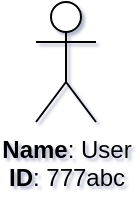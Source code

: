 <mxfile type="MultiCloud">
	<diagram id="diagram_1" name="AWS components">
		<mxGraphModel dx="1015" dy="661" grid="1" gridSize="10" guides="1" tooltips="1" connect="1" arrows="1" fold="1" page="1" pageScale="1" pageWidth="850" pageHeight="1100" math="0" shadow="1">
			<root>
				<mxCell id="0"/>
				<mxCell id="1" parent="0"/>
				<mxCell id="vertex:actor:777abc" value="&lt;b&gt;Name&lt;/b&gt;: User&lt;BR&gt;&lt;b&gt;ID&lt;/b&gt;: 777abc" style="shape=umlActor;verticalLabelPosition=bottom;verticalAlign=top;html=1;outlineConnect=0;" parent="1" vertex="1">
					<mxGeometry width="30" height="60" as="geometry"/>
				</mxCell>
			</root>
		</mxGraphModel>
	</diagram>
</mxfile>